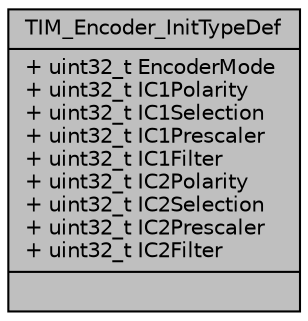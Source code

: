 digraph "TIM_Encoder_InitTypeDef"
{
 // LATEX_PDF_SIZE
  edge [fontname="Helvetica",fontsize="10",labelfontname="Helvetica",labelfontsize="10"];
  node [fontname="Helvetica",fontsize="10",shape=record];
  Node1 [label="{TIM_Encoder_InitTypeDef\n|+ uint32_t EncoderMode\l+ uint32_t IC1Polarity\l+ uint32_t IC1Selection\l+ uint32_t IC1Prescaler\l+ uint32_t IC1Filter\l+ uint32_t IC2Polarity\l+ uint32_t IC2Selection\l+ uint32_t IC2Prescaler\l+ uint32_t IC2Filter\l|}",height=0.2,width=0.4,color="black", fillcolor="grey75", style="filled", fontcolor="black",tooltip="TIM Encoder Configuration Structure definition."];
}
